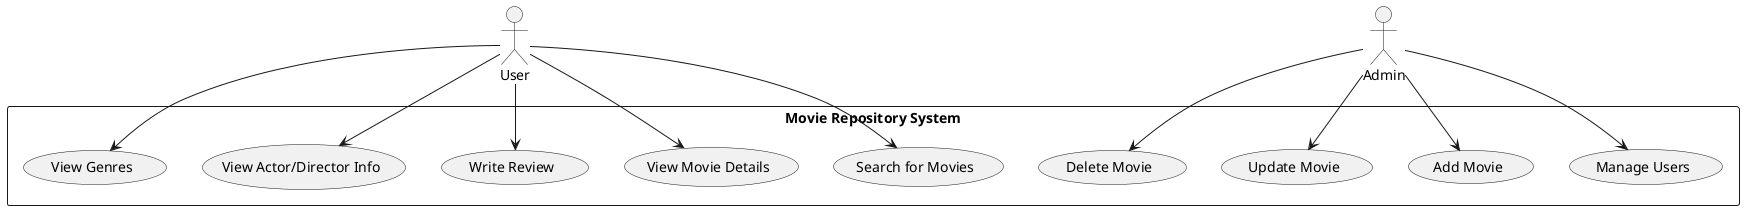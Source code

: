@startuml
'https://plantuml.com/use-case-diagram

actor "User" as User
actor "Admin" as Admin

rectangle "Movie Repository System" {
  User --> (Search for Movies)
  User --> (View Movie Details)
  User --> (Write Review)
  User --> (View Actor/Director Info)
  User --> (View Genres)

  Admin --> (Add Movie)
  Admin --> (Update Movie)
  Admin --> (Delete Movie)
  Admin --> (Manage Users)
}
@enduml

